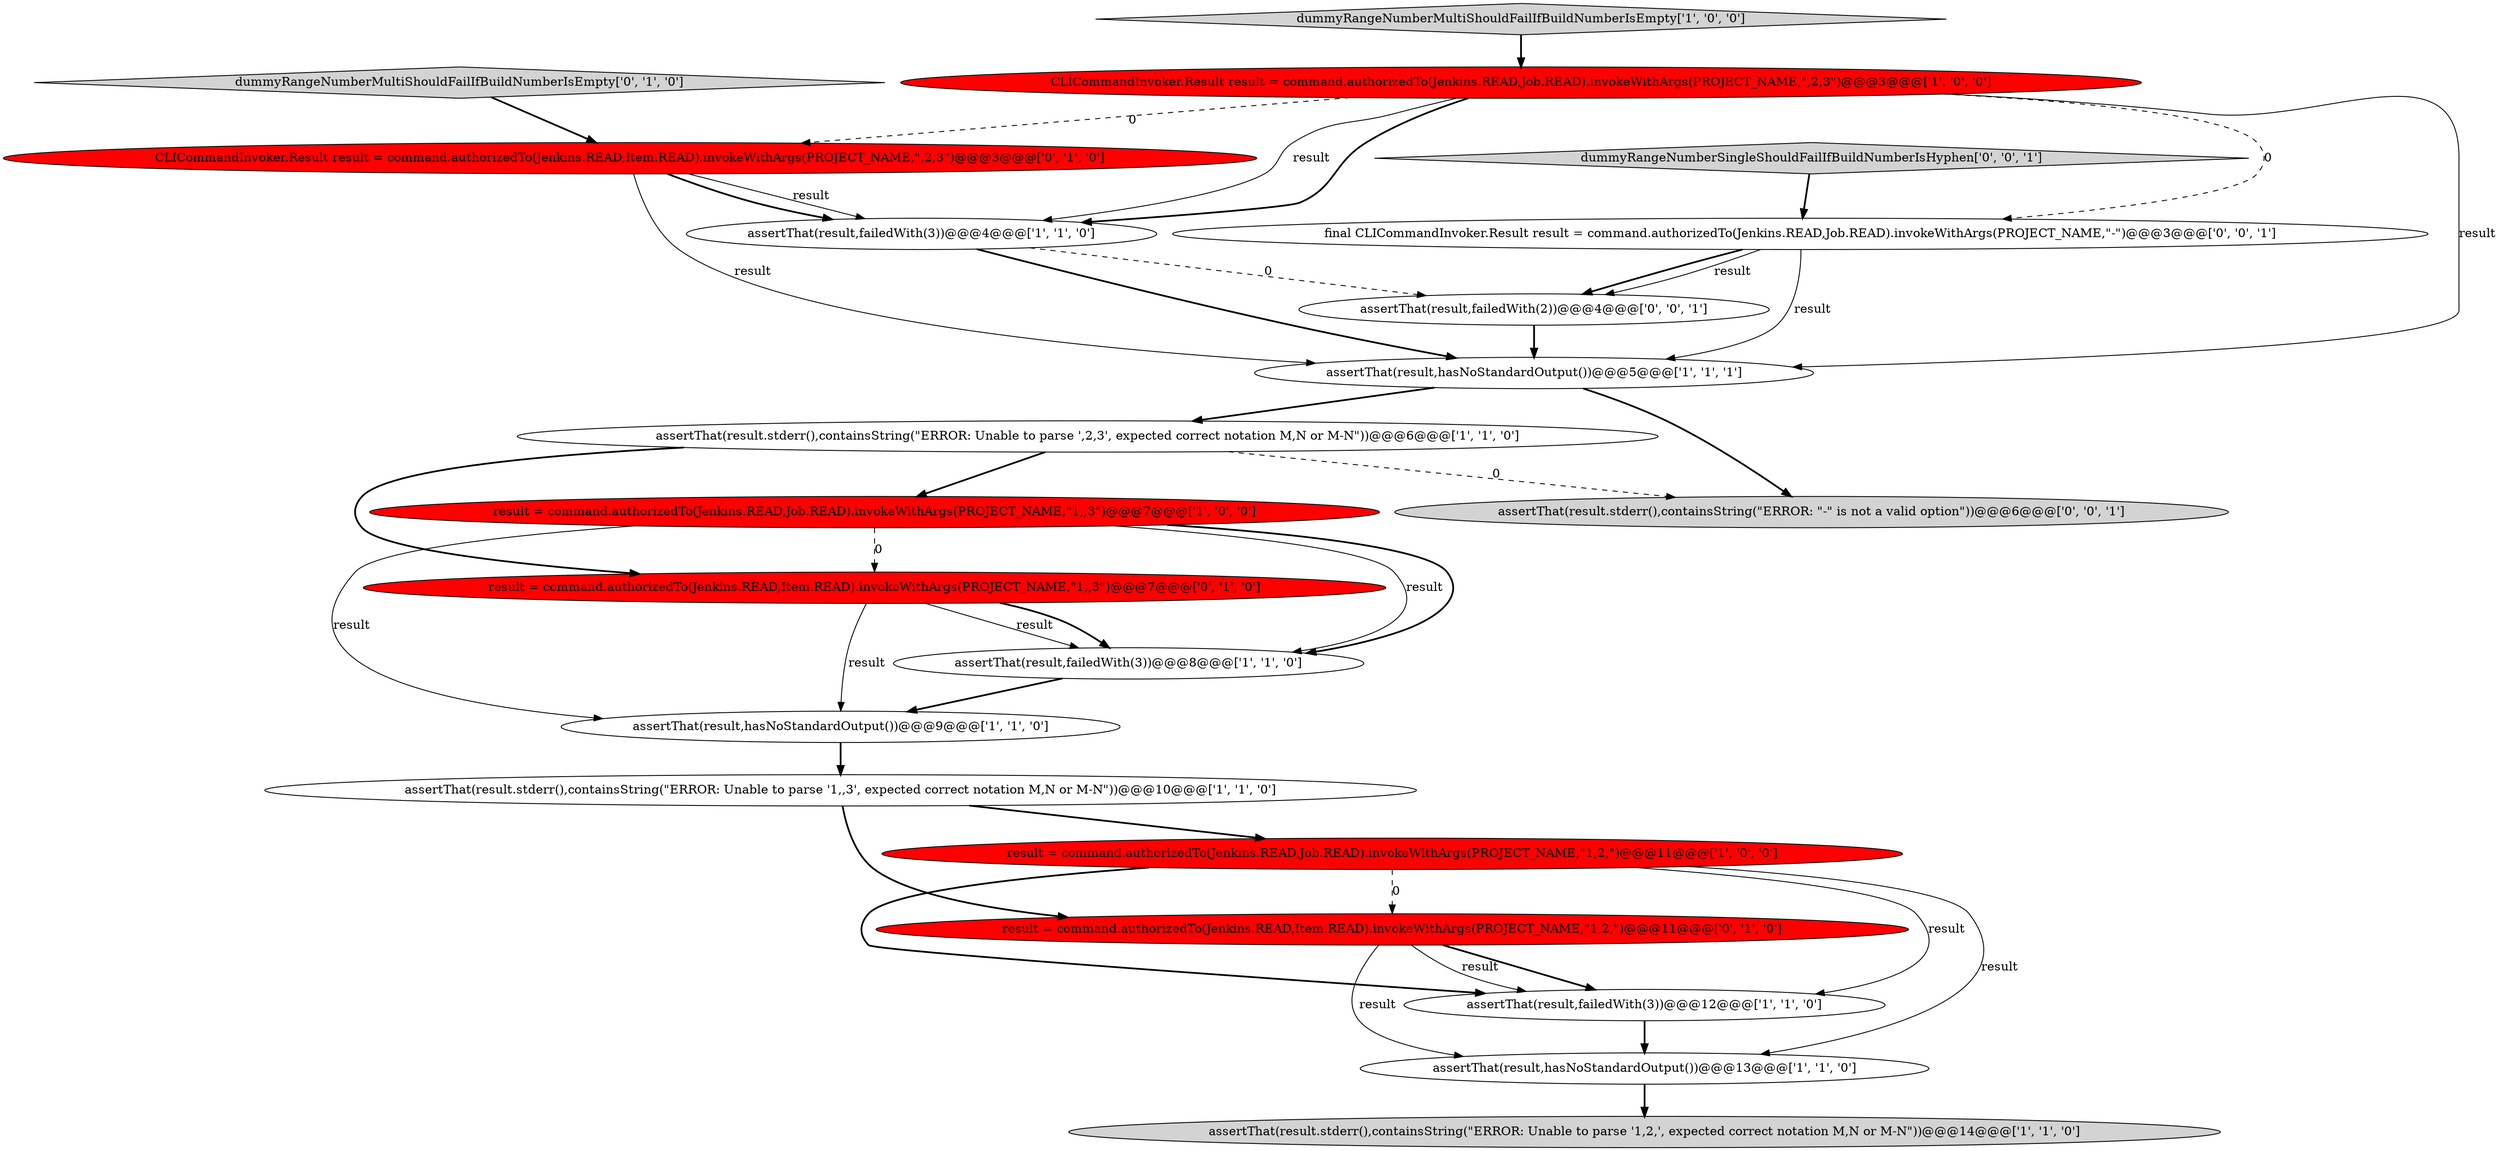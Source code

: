 digraph {
17 [style = filled, label = "dummyRangeNumberSingleShouldFailIfBuildNumberIsHyphen['0', '0', '1']", fillcolor = lightgray, shape = diamond image = "AAA0AAABBB3BBB"];
2 [style = filled, label = "assertThat(result,failedWith(3))@@@4@@@['1', '1', '0']", fillcolor = white, shape = ellipse image = "AAA0AAABBB1BBB"];
15 [style = filled, label = "result = command.authorizedTo(Jenkins.READ,Item.READ).invokeWithArgs(PROJECT_NAME,\"1,,3\")@@@7@@@['0', '1', '0']", fillcolor = red, shape = ellipse image = "AAA1AAABBB2BBB"];
12 [style = filled, label = "result = command.authorizedTo(Jenkins.READ,Job.READ).invokeWithArgs(PROJECT_NAME,\"1,,3\")@@@7@@@['1', '0', '0']", fillcolor = red, shape = ellipse image = "AAA1AAABBB1BBB"];
3 [style = filled, label = "assertThat(result,hasNoStandardOutput())@@@5@@@['1', '1', '1']", fillcolor = white, shape = ellipse image = "AAA0AAABBB1BBB"];
5 [style = filled, label = "dummyRangeNumberMultiShouldFailIfBuildNumberIsEmpty['1', '0', '0']", fillcolor = lightgray, shape = diamond image = "AAA0AAABBB1BBB"];
1 [style = filled, label = "assertThat(result.stderr(),containsString(\"ERROR: Unable to parse ',2,3', expected correct notation M,N or M-N\"))@@@6@@@['1', '1', '0']", fillcolor = white, shape = ellipse image = "AAA0AAABBB1BBB"];
14 [style = filled, label = "dummyRangeNumberMultiShouldFailIfBuildNumberIsEmpty['0', '1', '0']", fillcolor = lightgray, shape = diamond image = "AAA0AAABBB2BBB"];
7 [style = filled, label = "assertThat(result,hasNoStandardOutput())@@@13@@@['1', '1', '0']", fillcolor = white, shape = ellipse image = "AAA0AAABBB1BBB"];
9 [style = filled, label = "assertThat(result,failedWith(3))@@@12@@@['1', '1', '0']", fillcolor = white, shape = ellipse image = "AAA0AAABBB1BBB"];
11 [style = filled, label = "assertThat(result,hasNoStandardOutput())@@@9@@@['1', '1', '0']", fillcolor = white, shape = ellipse image = "AAA0AAABBB1BBB"];
10 [style = filled, label = "result = command.authorizedTo(Jenkins.READ,Job.READ).invokeWithArgs(PROJECT_NAME,\"1,2,\")@@@11@@@['1', '0', '0']", fillcolor = red, shape = ellipse image = "AAA1AAABBB1BBB"];
13 [style = filled, label = "CLICommandInvoker.Result result = command.authorizedTo(Jenkins.READ,Item.READ).invokeWithArgs(PROJECT_NAME,\",2,3\")@@@3@@@['0', '1', '0']", fillcolor = red, shape = ellipse image = "AAA1AAABBB2BBB"];
18 [style = filled, label = "assertThat(result,failedWith(2))@@@4@@@['0', '0', '1']", fillcolor = white, shape = ellipse image = "AAA0AAABBB3BBB"];
20 [style = filled, label = "assertThat(result.stderr(),containsString(\"ERROR: \"-\" is not a valid option\"))@@@6@@@['0', '0', '1']", fillcolor = lightgray, shape = ellipse image = "AAA0AAABBB3BBB"];
6 [style = filled, label = "assertThat(result.stderr(),containsString(\"ERROR: Unable to parse '1,,3', expected correct notation M,N or M-N\"))@@@10@@@['1', '1', '0']", fillcolor = white, shape = ellipse image = "AAA0AAABBB1BBB"];
0 [style = filled, label = "assertThat(result,failedWith(3))@@@8@@@['1', '1', '0']", fillcolor = white, shape = ellipse image = "AAA0AAABBB1BBB"];
19 [style = filled, label = "final CLICommandInvoker.Result result = command.authorizedTo(Jenkins.READ,Job.READ).invokeWithArgs(PROJECT_NAME,\"-\")@@@3@@@['0', '0', '1']", fillcolor = white, shape = ellipse image = "AAA0AAABBB3BBB"];
4 [style = filled, label = "CLICommandInvoker.Result result = command.authorizedTo(Jenkins.READ,Job.READ).invokeWithArgs(PROJECT_NAME,\",2,3\")@@@3@@@['1', '0', '0']", fillcolor = red, shape = ellipse image = "AAA1AAABBB1BBB"];
16 [style = filled, label = "result = command.authorizedTo(Jenkins.READ,Item.READ).invokeWithArgs(PROJECT_NAME,\"1,2,\")@@@11@@@['0', '1', '0']", fillcolor = red, shape = ellipse image = "AAA1AAABBB2BBB"];
8 [style = filled, label = "assertThat(result.stderr(),containsString(\"ERROR: Unable to parse '1,2,', expected correct notation M,N or M-N\"))@@@14@@@['1', '1', '0']", fillcolor = lightgray, shape = ellipse image = "AAA0AAABBB1BBB"];
18->3 [style = bold, label=""];
16->9 [style = bold, label=""];
19->18 [style = bold, label=""];
19->3 [style = solid, label="result"];
13->3 [style = solid, label="result"];
3->1 [style = bold, label=""];
19->18 [style = solid, label="result"];
1->15 [style = bold, label=""];
2->3 [style = bold, label=""];
11->6 [style = bold, label=""];
12->0 [style = solid, label="result"];
16->7 [style = solid, label="result"];
0->11 [style = bold, label=""];
15->0 [style = solid, label="result"];
4->2 [style = bold, label=""];
15->11 [style = solid, label="result"];
9->7 [style = bold, label=""];
7->8 [style = bold, label=""];
10->7 [style = solid, label="result"];
12->0 [style = bold, label=""];
17->19 [style = bold, label=""];
1->20 [style = dashed, label="0"];
3->20 [style = bold, label=""];
6->16 [style = bold, label=""];
6->10 [style = bold, label=""];
15->0 [style = bold, label=""];
4->3 [style = solid, label="result"];
12->11 [style = solid, label="result"];
5->4 [style = bold, label=""];
1->12 [style = bold, label=""];
12->15 [style = dashed, label="0"];
2->18 [style = dashed, label="0"];
13->2 [style = solid, label="result"];
4->19 [style = dashed, label="0"];
10->9 [style = bold, label=""];
10->9 [style = solid, label="result"];
10->16 [style = dashed, label="0"];
14->13 [style = bold, label=""];
4->13 [style = dashed, label="0"];
4->2 [style = solid, label="result"];
16->9 [style = solid, label="result"];
13->2 [style = bold, label=""];
}
